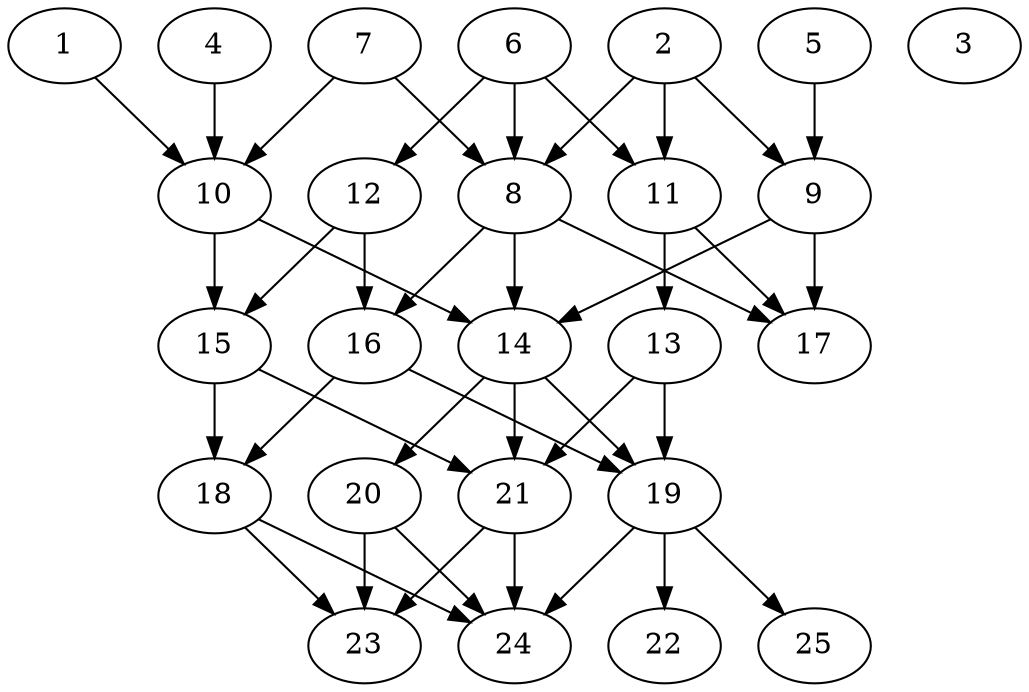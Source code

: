 // DAG automatically generated by daggen at Tue Aug  6 16:26:47 2019
// ./daggen --dot -n 25 --ccr 0.5 --fat 0.6 --regular 0.5 --density 0.8 --mindata 5242880 --maxdata 52428800 
digraph G {
  1 [size="38672384", alpha="0.10", expect_size="19336192"] 
  1 -> 10 [size ="19336192"]
  2 [size="72740864", alpha="0.19", expect_size="36370432"] 
  2 -> 8 [size ="36370432"]
  2 -> 9 [size ="36370432"]
  2 -> 11 [size ="36370432"]
  3 [size="49393664", alpha="0.18", expect_size="24696832"] 
  4 [size="47405056", alpha="0.17", expect_size="23702528"] 
  4 -> 10 [size ="23702528"]
  5 [size="87916544", alpha="0.04", expect_size="43958272"] 
  5 -> 9 [size ="43958272"]
  6 [size="57053184", alpha="0.04", expect_size="28526592"] 
  6 -> 8 [size ="28526592"]
  6 -> 11 [size ="28526592"]
  6 -> 12 [size ="28526592"]
  7 [size="104372224", alpha="0.02", expect_size="52186112"] 
  7 -> 8 [size ="52186112"]
  7 -> 10 [size ="52186112"]
  8 [size="39112704", alpha="0.12", expect_size="19556352"] 
  8 -> 14 [size ="19556352"]
  8 -> 16 [size ="19556352"]
  8 -> 17 [size ="19556352"]
  9 [size="28790784", alpha="0.08", expect_size="14395392"] 
  9 -> 14 [size ="14395392"]
  9 -> 17 [size ="14395392"]
  10 [size="75501568", alpha="0.13", expect_size="37750784"] 
  10 -> 14 [size ="37750784"]
  10 -> 15 [size ="37750784"]
  11 [size="15433728", alpha="0.08", expect_size="7716864"] 
  11 -> 13 [size ="7716864"]
  11 -> 17 [size ="7716864"]
  12 [size="64829440", alpha="0.04", expect_size="32414720"] 
  12 -> 15 [size ="32414720"]
  12 -> 16 [size ="32414720"]
  13 [size="61544448", alpha="0.12", expect_size="30772224"] 
  13 -> 19 [size ="30772224"]
  13 -> 21 [size ="30772224"]
  14 [size="50511872", alpha="0.11", expect_size="25255936"] 
  14 -> 19 [size ="25255936"]
  14 -> 20 [size ="25255936"]
  14 -> 21 [size ="25255936"]
  15 [size="34533376", alpha="0.02", expect_size="17266688"] 
  15 -> 18 [size ="17266688"]
  15 -> 21 [size ="17266688"]
  16 [size="54110208", alpha="0.17", expect_size="27055104"] 
  16 -> 18 [size ="27055104"]
  16 -> 19 [size ="27055104"]
  17 [size="74014720", alpha="0.09", expect_size="37007360"] 
  18 [size="84142080", alpha="0.13", expect_size="42071040"] 
  18 -> 23 [size ="42071040"]
  18 -> 24 [size ="42071040"]
  19 [size="48500736", alpha="0.03", expect_size="24250368"] 
  19 -> 22 [size ="24250368"]
  19 -> 24 [size ="24250368"]
  19 -> 25 [size ="24250368"]
  20 [size="86360064", alpha="0.01", expect_size="43180032"] 
  20 -> 23 [size ="43180032"]
  20 -> 24 [size ="43180032"]
  21 [size="54538240", alpha="0.06", expect_size="27269120"] 
  21 -> 23 [size ="27269120"]
  21 -> 24 [size ="27269120"]
  22 [size="92018688", alpha="0.04", expect_size="46009344"] 
  23 [size="18272256", alpha="0.10", expect_size="9136128"] 
  24 [size="72540160", alpha="0.04", expect_size="36270080"] 
  25 [size="29581312", alpha="0.15", expect_size="14790656"] 
}
